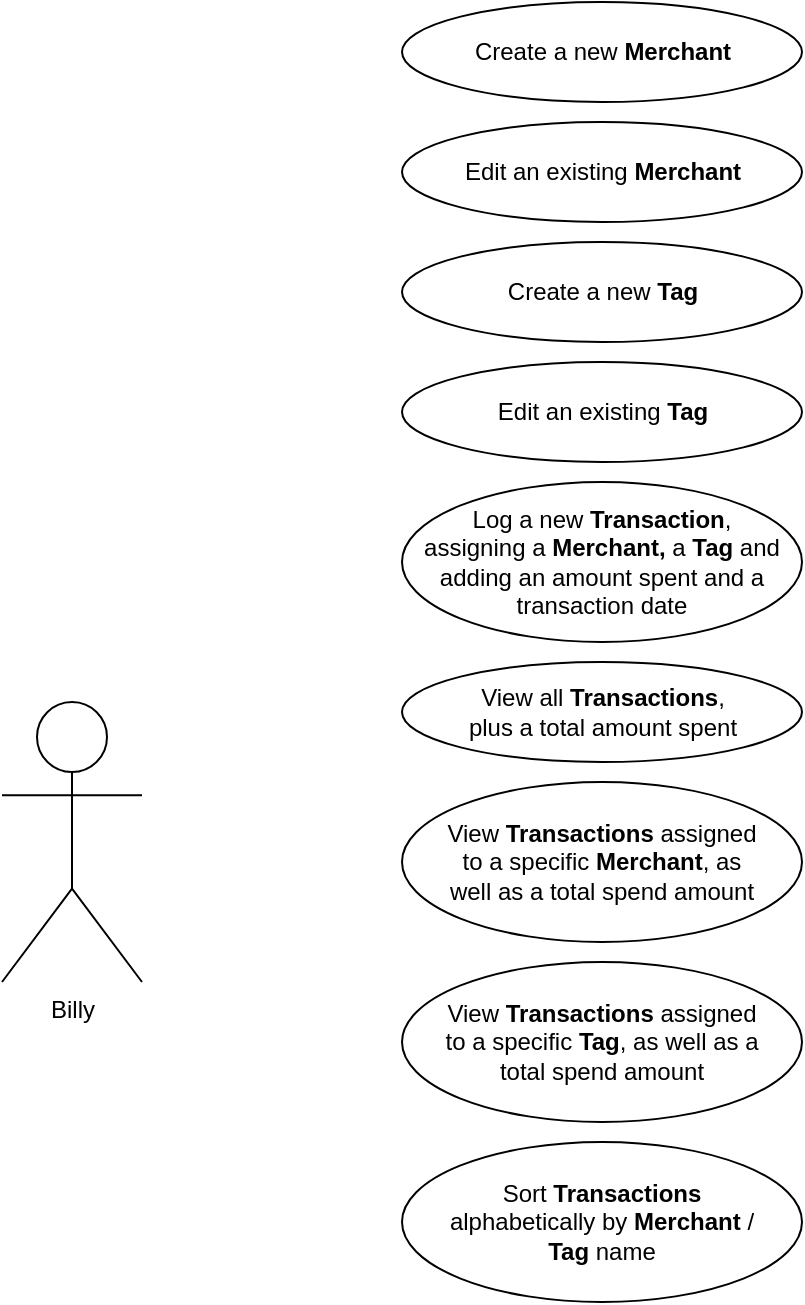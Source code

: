 <mxfile version="13.7.7" type="github"><diagram id="21InFQPrrHA33nDl3oOv" name="Page-1"><mxGraphModel dx="946" dy="591" grid="1" gridSize="10" guides="1" tooltips="1" connect="1" arrows="1" fold="1" page="1" pageScale="1" pageWidth="827" pageHeight="1169" math="0" shadow="0"><root><mxCell id="0"/><mxCell id="1" parent="0"/><mxCell id="mGnhYhnjP5KmPgtmUMEQ-4" value="" style="ellipse;whiteSpace=wrap;html=1;" vertex="1" parent="1"><mxGeometry x="320" y="40" width="200" height="50" as="geometry"/></mxCell><mxCell id="mGnhYhnjP5KmPgtmUMEQ-5" value="Create a new &lt;b&gt;Merchant&lt;/b&gt;" style="text;html=1;strokeColor=none;fillColor=none;align=center;verticalAlign=middle;whiteSpace=wrap;rounded=0;" vertex="1" parent="1"><mxGeometry x="347.5" y="45" width="145" height="40" as="geometry"/></mxCell><mxCell id="mGnhYhnjP5KmPgtmUMEQ-7" value="" style="ellipse;whiteSpace=wrap;html=1;" vertex="1" parent="1"><mxGeometry x="320" y="160" width="200" height="50" as="geometry"/></mxCell><mxCell id="mGnhYhnjP5KmPgtmUMEQ-8" value="Create a new &lt;b&gt;Tag&lt;/b&gt;" style="text;html=1;strokeColor=none;fillColor=none;align=center;verticalAlign=middle;whiteSpace=wrap;rounded=0;" vertex="1" parent="1"><mxGeometry x="347.5" y="165" width="145" height="40" as="geometry"/></mxCell><mxCell id="mGnhYhnjP5KmPgtmUMEQ-9" value="" style="ellipse;whiteSpace=wrap;html=1;" vertex="1" parent="1"><mxGeometry x="320" y="100" width="200" height="50" as="geometry"/></mxCell><mxCell id="mGnhYhnjP5KmPgtmUMEQ-10" value="Edit an existing &lt;b&gt;Merchant&lt;/b&gt;" style="text;html=1;strokeColor=none;fillColor=none;align=center;verticalAlign=middle;whiteSpace=wrap;rounded=0;" vertex="1" parent="1"><mxGeometry x="347.5" y="105" width="145" height="40" as="geometry"/></mxCell><mxCell id="mGnhYhnjP5KmPgtmUMEQ-11" value="" style="ellipse;whiteSpace=wrap;html=1;" vertex="1" parent="1"><mxGeometry x="320" y="220" width="200" height="50" as="geometry"/></mxCell><mxCell id="mGnhYhnjP5KmPgtmUMEQ-12" value="Edit an existing &lt;b&gt;Tag&lt;/b&gt;" style="text;html=1;strokeColor=none;fillColor=none;align=center;verticalAlign=middle;whiteSpace=wrap;rounded=0;" vertex="1" parent="1"><mxGeometry x="347.5" y="225" width="145" height="40" as="geometry"/></mxCell><mxCell id="mGnhYhnjP5KmPgtmUMEQ-13" value="" style="ellipse;whiteSpace=wrap;html=1;" vertex="1" parent="1"><mxGeometry x="320" y="370" width="200" height="50" as="geometry"/></mxCell><mxCell id="mGnhYhnjP5KmPgtmUMEQ-14" value="View all &lt;b&gt;Transactions&lt;/b&gt;, plus a total amount spent" style="text;html=1;strokeColor=none;fillColor=none;align=center;verticalAlign=middle;whiteSpace=wrap;rounded=0;" vertex="1" parent="1"><mxGeometry x="347.5" y="375" width="145" height="40" as="geometry"/></mxCell><mxCell id="mGnhYhnjP5KmPgtmUMEQ-15" value="" style="ellipse;whiteSpace=wrap;html=1;" vertex="1" parent="1"><mxGeometry x="320" y="280" width="200" height="80" as="geometry"/></mxCell><mxCell id="mGnhYhnjP5KmPgtmUMEQ-16" value="Log a new &lt;b&gt;Transaction&lt;/b&gt;, assigning a &lt;b&gt;Merchant,&lt;/b&gt;&amp;nbsp;a&amp;nbsp;&lt;b&gt;Tag&lt;/b&gt; and adding an amount spent and a transaction date" style="text;html=1;strokeColor=none;fillColor=none;align=center;verticalAlign=middle;whiteSpace=wrap;rounded=0;" vertex="1" parent="1"><mxGeometry x="330" y="300" width="180" height="40" as="geometry"/></mxCell><mxCell id="mGnhYhnjP5KmPgtmUMEQ-17" value="" style="ellipse;whiteSpace=wrap;html=1;" vertex="1" parent="1"><mxGeometry x="320" y="430" width="200" height="80" as="geometry"/></mxCell><mxCell id="mGnhYhnjP5KmPgtmUMEQ-18" value="View &lt;b&gt;Transactions&lt;/b&gt; assigned to a specific &lt;b&gt;Merchant&lt;/b&gt;, as well as a total spend amount" style="text;html=1;strokeColor=none;fillColor=none;align=center;verticalAlign=middle;whiteSpace=wrap;rounded=0;" vertex="1" parent="1"><mxGeometry x="340" y="450" width="160" height="40" as="geometry"/></mxCell><mxCell id="mGnhYhnjP5KmPgtmUMEQ-20" value="" style="ellipse;whiteSpace=wrap;html=1;" vertex="1" parent="1"><mxGeometry x="320" y="520" width="200" height="80" as="geometry"/></mxCell><mxCell id="mGnhYhnjP5KmPgtmUMEQ-21" value="View &lt;b&gt;Transactions&lt;/b&gt; assigned to a specific &lt;b&gt;Tag&lt;/b&gt;, as well as a total spend amount" style="text;html=1;strokeColor=none;fillColor=none;align=center;verticalAlign=middle;whiteSpace=wrap;rounded=0;" vertex="1" parent="1"><mxGeometry x="340" y="540" width="160" height="40" as="geometry"/></mxCell><mxCell id="mGnhYhnjP5KmPgtmUMEQ-22" value="" style="ellipse;whiteSpace=wrap;html=1;" vertex="1" parent="1"><mxGeometry x="320" y="610" width="200" height="80" as="geometry"/></mxCell><mxCell id="mGnhYhnjP5KmPgtmUMEQ-23" value="Sort &lt;b&gt;Transactions&lt;/b&gt; alphabetically by &lt;b&gt;Merchant&lt;/b&gt; / &lt;b&gt;Tag&lt;/b&gt; name" style="text;html=1;strokeColor=none;fillColor=none;align=center;verticalAlign=middle;whiteSpace=wrap;rounded=0;" vertex="1" parent="1"><mxGeometry x="340" y="630" width="160" height="40" as="geometry"/></mxCell><mxCell id="mGnhYhnjP5KmPgtmUMEQ-24" value="Billy" style="shape=umlActor;verticalLabelPosition=bottom;verticalAlign=top;html=1;outlineConnect=0;" vertex="1" parent="1"><mxGeometry x="120" y="390" width="70" height="140" as="geometry"/></mxCell></root></mxGraphModel></diagram></mxfile>